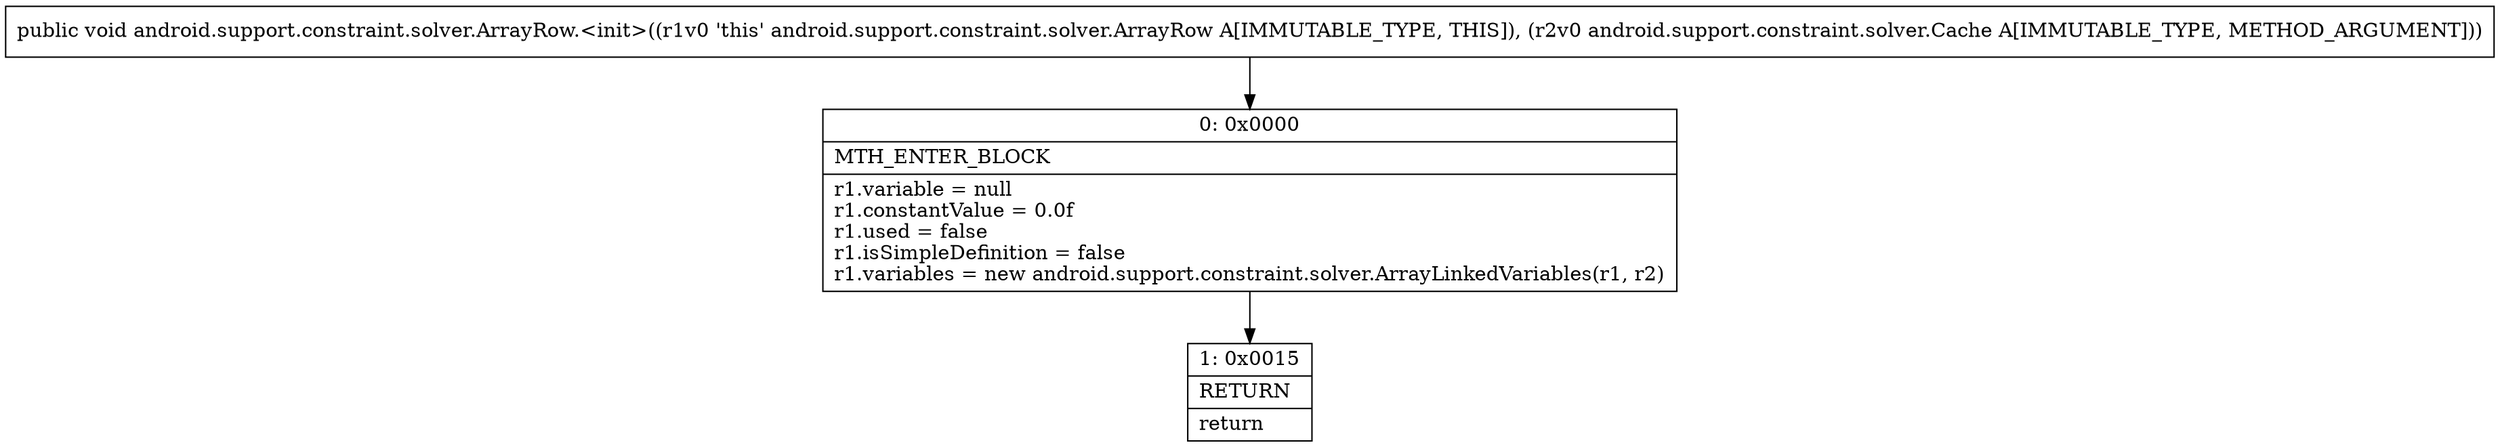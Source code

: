 digraph "CFG forandroid.support.constraint.solver.ArrayRow.\<init\>(Landroid\/support\/constraint\/solver\/Cache;)V" {
Node_0 [shape=record,label="{0\:\ 0x0000|MTH_ENTER_BLOCK\l|r1.variable = null\lr1.constantValue = 0.0f\lr1.used = false\lr1.isSimpleDefinition = false\lr1.variables = new android.support.constraint.solver.ArrayLinkedVariables(r1, r2)\l}"];
Node_1 [shape=record,label="{1\:\ 0x0015|RETURN\l|return\l}"];
MethodNode[shape=record,label="{public void android.support.constraint.solver.ArrayRow.\<init\>((r1v0 'this' android.support.constraint.solver.ArrayRow A[IMMUTABLE_TYPE, THIS]), (r2v0 android.support.constraint.solver.Cache A[IMMUTABLE_TYPE, METHOD_ARGUMENT])) }"];
MethodNode -> Node_0;
Node_0 -> Node_1;
}

